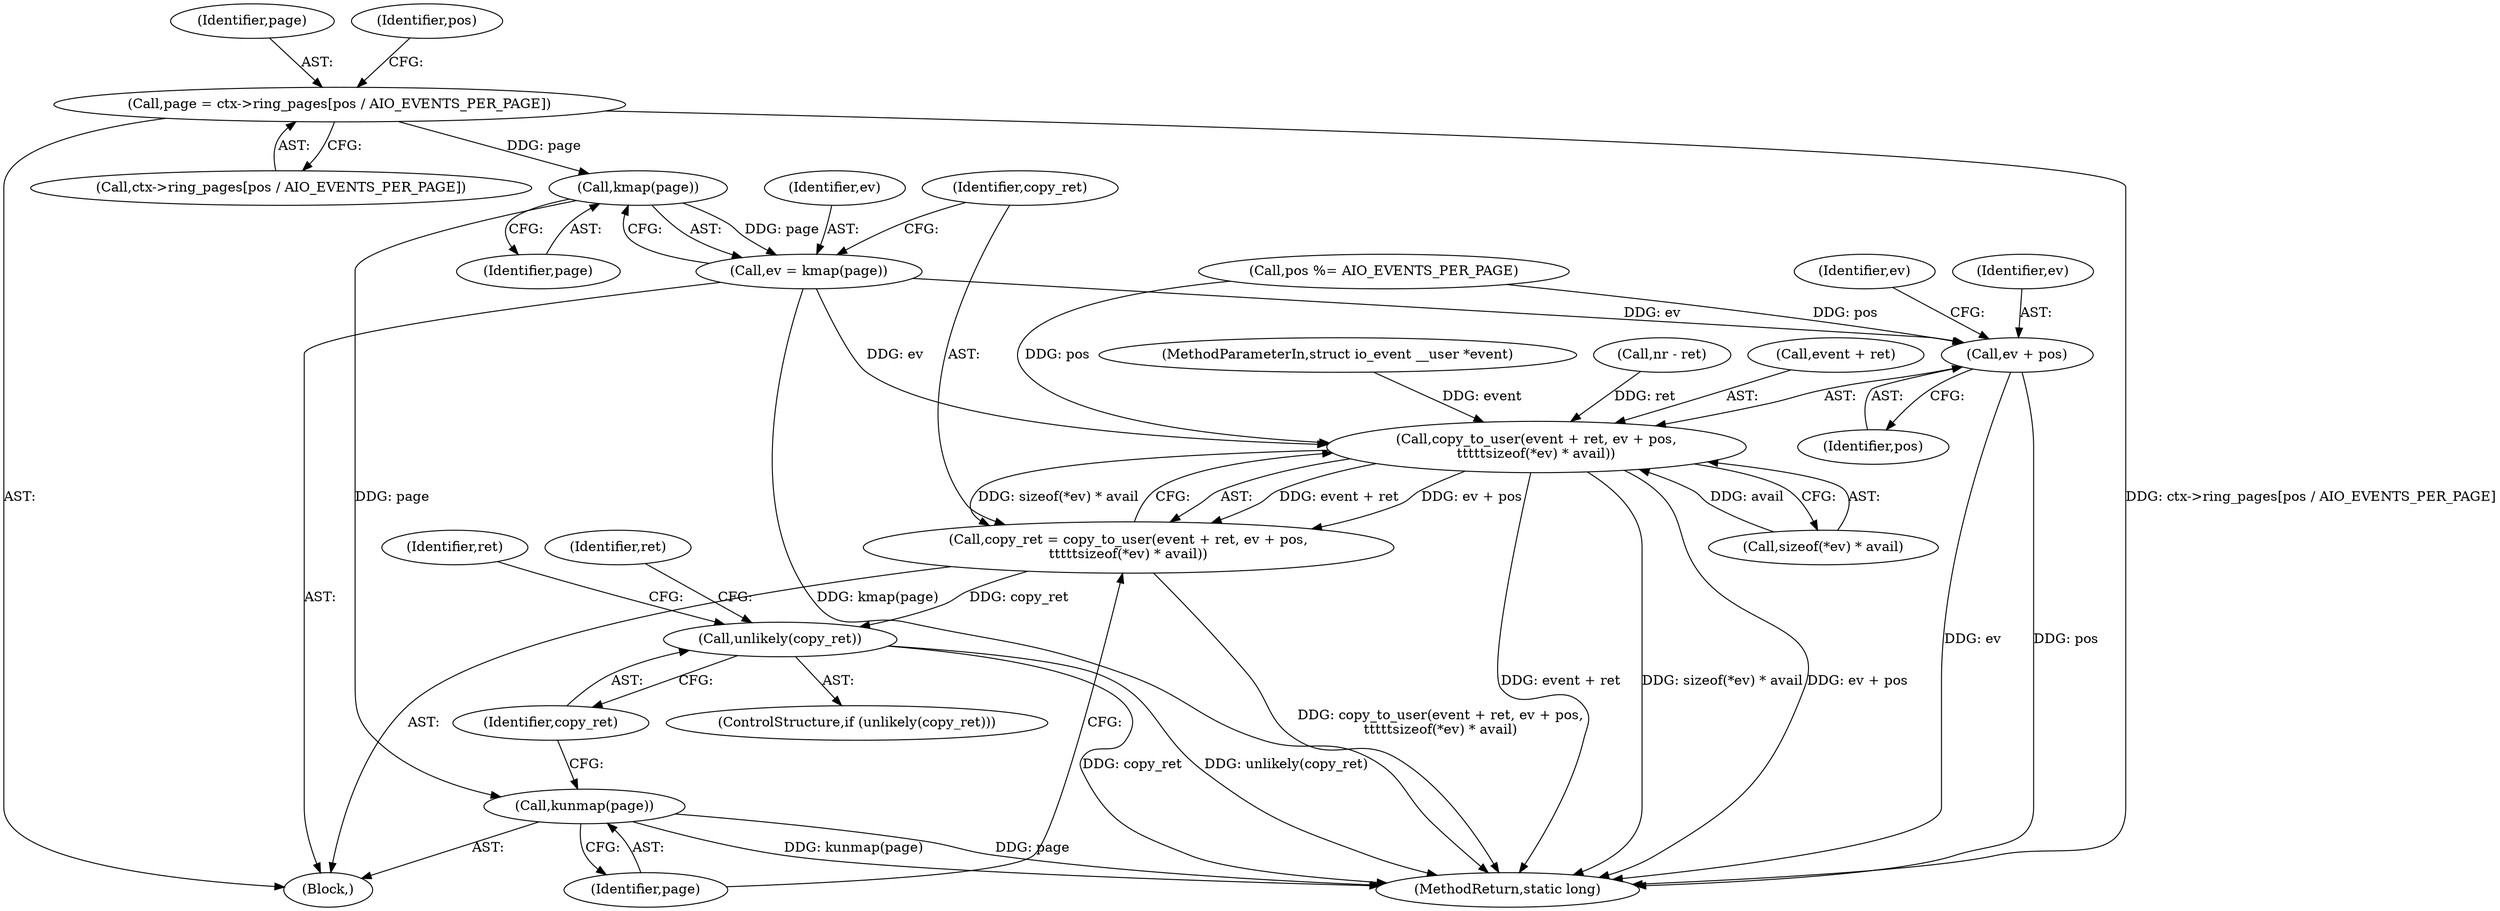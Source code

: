 digraph "0_linux_edfbbf388f293d70bf4b7c0bc38774d05e6f711a@pointer" {
"1000213" [label="(Call,kmap(page))"];
"1000199" [label="(Call,page = ctx->ring_pages[pos / AIO_EVENTS_PER_PAGE])"];
"1000211" [label="(Call,ev = kmap(page))"];
"1000217" [label="(Call,copy_to_user(event + ret, ev + pos,\n\t\t\t\t\tsizeof(*ev) * avail))"];
"1000215" [label="(Call,copy_ret = copy_to_user(event + ret, ev + pos,\n\t\t\t\t\tsizeof(*ev) * avail))"];
"1000232" [label="(Call,unlikely(copy_ret))"];
"1000221" [label="(Call,ev + pos)"];
"1000229" [label="(Call,kunmap(page))"];
"1000227" [label="(Identifier,ev)"];
"1000191" [label="(Call,nr - ret)"];
"1000217" [label="(Call,copy_to_user(event + ret, ev + pos,\n\t\t\t\t\tsizeof(*ev) * avail))"];
"1000229" [label="(Call,kunmap(page))"];
"1000232" [label="(Call,unlikely(copy_ret))"];
"1000201" [label="(Call,ctx->ring_pages[pos / AIO_EVENTS_PER_PAGE])"];
"1000213" [label="(Call,kmap(page))"];
"1000216" [label="(Identifier,copy_ret)"];
"1000223" [label="(Identifier,pos)"];
"1000218" [label="(Call,event + ret)"];
"1000236" [label="(Identifier,ret)"];
"1000224" [label="(Call,sizeof(*ev) * avail)"];
"1000200" [label="(Identifier,page)"];
"1000214" [label="(Identifier,page)"];
"1000209" [label="(Identifier,pos)"];
"1000241" [label="(Identifier,ret)"];
"1000221" [label="(Call,ev + pos)"];
"1000103" [label="(MethodParameterIn,struct io_event __user *event)"];
"1000199" [label="(Call,page = ctx->ring_pages[pos / AIO_EVENTS_PER_PAGE])"];
"1000211" [label="(Call,ev = kmap(page))"];
"1000231" [label="(ControlStructure,if (unlikely(copy_ret)))"];
"1000233" [label="(Identifier,copy_ret)"];
"1000208" [label="(Call,pos %= AIO_EVENTS_PER_PAGE)"];
"1000285" [label="(MethodReturn,static long)"];
"1000215" [label="(Call,copy_ret = copy_to_user(event + ret, ev + pos,\n\t\t\t\t\tsizeof(*ev) * avail))"];
"1000230" [label="(Identifier,page)"];
"1000166" [label="(Block,)"];
"1000222" [label="(Identifier,ev)"];
"1000212" [label="(Identifier,ev)"];
"1000213" -> "1000211"  [label="AST: "];
"1000213" -> "1000214"  [label="CFG: "];
"1000214" -> "1000213"  [label="AST: "];
"1000211" -> "1000213"  [label="CFG: "];
"1000213" -> "1000211"  [label="DDG: page"];
"1000199" -> "1000213"  [label="DDG: page"];
"1000213" -> "1000229"  [label="DDG: page"];
"1000199" -> "1000166"  [label="AST: "];
"1000199" -> "1000201"  [label="CFG: "];
"1000200" -> "1000199"  [label="AST: "];
"1000201" -> "1000199"  [label="AST: "];
"1000209" -> "1000199"  [label="CFG: "];
"1000199" -> "1000285"  [label="DDG: ctx->ring_pages[pos / AIO_EVENTS_PER_PAGE]"];
"1000211" -> "1000166"  [label="AST: "];
"1000212" -> "1000211"  [label="AST: "];
"1000216" -> "1000211"  [label="CFG: "];
"1000211" -> "1000285"  [label="DDG: kmap(page)"];
"1000211" -> "1000217"  [label="DDG: ev"];
"1000211" -> "1000221"  [label="DDG: ev"];
"1000217" -> "1000215"  [label="AST: "];
"1000217" -> "1000224"  [label="CFG: "];
"1000218" -> "1000217"  [label="AST: "];
"1000221" -> "1000217"  [label="AST: "];
"1000224" -> "1000217"  [label="AST: "];
"1000215" -> "1000217"  [label="CFG: "];
"1000217" -> "1000285"  [label="DDG: ev + pos"];
"1000217" -> "1000285"  [label="DDG: event + ret"];
"1000217" -> "1000285"  [label="DDG: sizeof(*ev) * avail"];
"1000217" -> "1000215"  [label="DDG: event + ret"];
"1000217" -> "1000215"  [label="DDG: ev + pos"];
"1000217" -> "1000215"  [label="DDG: sizeof(*ev) * avail"];
"1000103" -> "1000217"  [label="DDG: event"];
"1000191" -> "1000217"  [label="DDG: ret"];
"1000208" -> "1000217"  [label="DDG: pos"];
"1000224" -> "1000217"  [label="DDG: avail"];
"1000215" -> "1000166"  [label="AST: "];
"1000216" -> "1000215"  [label="AST: "];
"1000230" -> "1000215"  [label="CFG: "];
"1000215" -> "1000285"  [label="DDG: copy_to_user(event + ret, ev + pos,\n\t\t\t\t\tsizeof(*ev) * avail)"];
"1000215" -> "1000232"  [label="DDG: copy_ret"];
"1000232" -> "1000231"  [label="AST: "];
"1000232" -> "1000233"  [label="CFG: "];
"1000233" -> "1000232"  [label="AST: "];
"1000236" -> "1000232"  [label="CFG: "];
"1000241" -> "1000232"  [label="CFG: "];
"1000232" -> "1000285"  [label="DDG: copy_ret"];
"1000232" -> "1000285"  [label="DDG: unlikely(copy_ret)"];
"1000221" -> "1000223"  [label="CFG: "];
"1000222" -> "1000221"  [label="AST: "];
"1000223" -> "1000221"  [label="AST: "];
"1000227" -> "1000221"  [label="CFG: "];
"1000221" -> "1000285"  [label="DDG: pos"];
"1000221" -> "1000285"  [label="DDG: ev"];
"1000208" -> "1000221"  [label="DDG: pos"];
"1000229" -> "1000166"  [label="AST: "];
"1000229" -> "1000230"  [label="CFG: "];
"1000230" -> "1000229"  [label="AST: "];
"1000233" -> "1000229"  [label="CFG: "];
"1000229" -> "1000285"  [label="DDG: kunmap(page)"];
"1000229" -> "1000285"  [label="DDG: page"];
}
